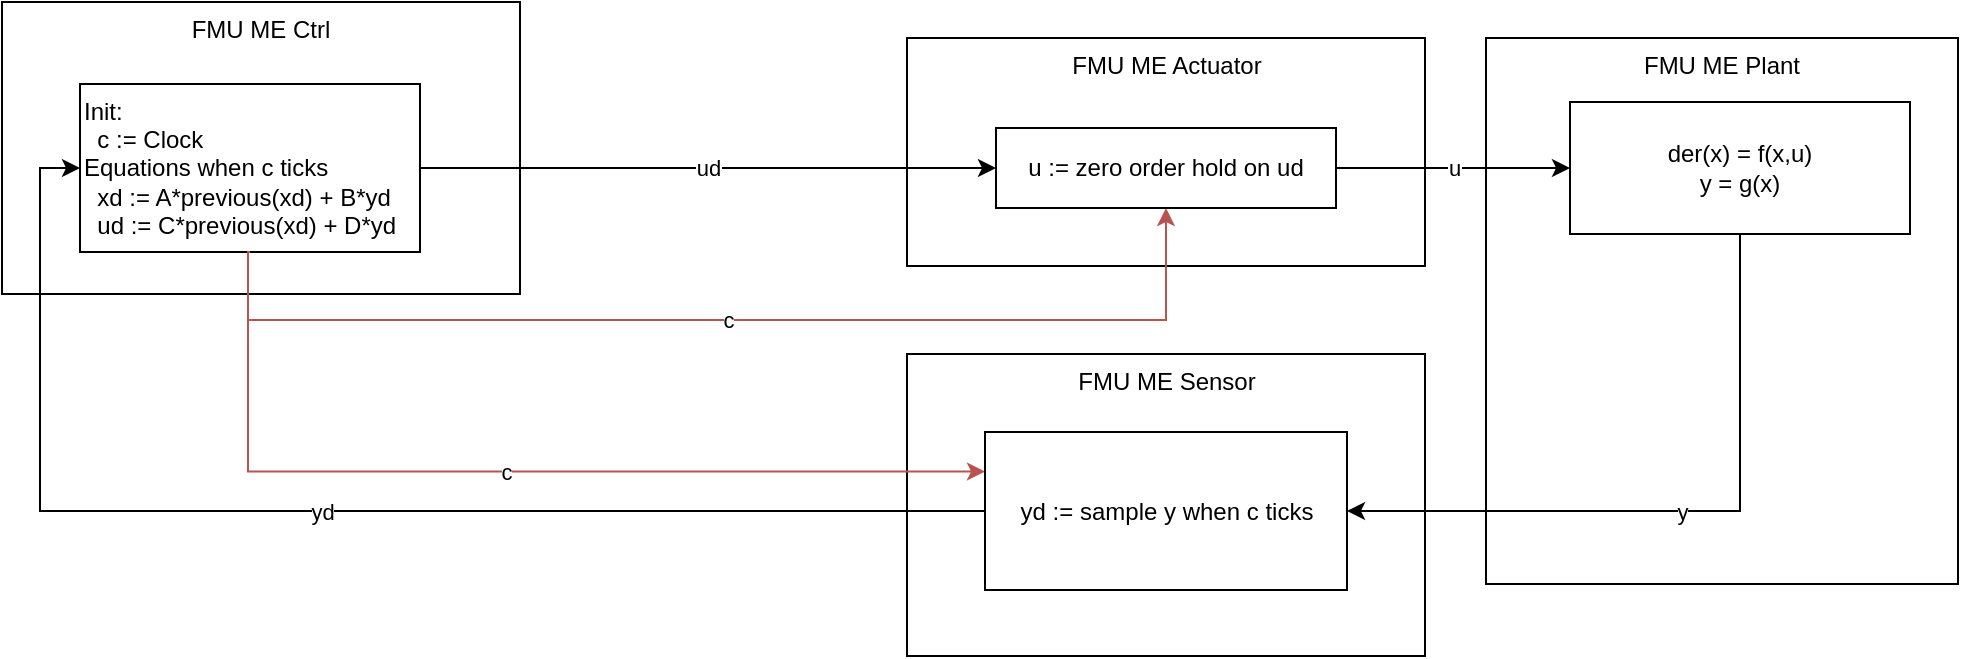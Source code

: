 <mxfile version="13.5.1" type="device"><diagram id="9vtrb0QyrrUdLsQYbJQK" name="fmi20"><mxGraphModel dx="1585" dy="693" grid="0" gridSize="10" guides="1" tooltips="1" connect="1" arrows="1" fold="1" page="0" pageScale="1" pageWidth="850" pageHeight="1100" math="1" shadow="0"><root><mxCell id="0"/><mxCell id="1" parent="0"/><mxCell id="j9GzNNARDHliDOkLJZkI-1" value="FMU ME Actuator" style="rounded=0;whiteSpace=wrap;html=1;verticalAlign=top;fillColor=none;" vertex="1" parent="1"><mxGeometry x="334.5" y="48" width="259" height="114" as="geometry"/></mxCell><mxCell id="j9GzNNARDHliDOkLJZkI-2" value="FMU ME Sensor" style="rounded=0;whiteSpace=wrap;html=1;verticalAlign=top;fillColor=none;" vertex="1" parent="1"><mxGeometry x="334.5" y="206" width="259" height="151" as="geometry"/></mxCell><mxCell id="j9GzNNARDHliDOkLJZkI-3" value="FMU ME Ctrl" style="rounded=0;whiteSpace=wrap;html=1;verticalAlign=top;fillColor=none;" vertex="1" parent="1"><mxGeometry x="-118" y="30" width="259" height="146" as="geometry"/></mxCell><mxCell id="j9GzNNARDHliDOkLJZkI-4" value="ud" style="edgeStyle=orthogonalEdgeStyle;rounded=0;orthogonalLoop=1;jettySize=auto;html=1;" edge="1" parent="1" source="j9GzNNARDHliDOkLJZkI-5" target="j9GzNNARDHliDOkLJZkI-11"><mxGeometry relative="1" as="geometry"/></mxCell><mxCell id="j9GzNNARDHliDOkLJZkI-5" value="&lt;span&gt;Init:&lt;/span&gt;&lt;br&gt;&lt;span&gt;&amp;nbsp; c := Clock&lt;br&gt;&lt;/span&gt;Equations when c ticks&lt;br&gt;&amp;nbsp; xd := A*previous(xd) + B*yd&lt;br&gt;&amp;nbsp; ud := C*previous(xd) + D*yd" style="rounded=0;whiteSpace=wrap;html=1;align=left;" vertex="1" parent="1"><mxGeometry x="-79" y="71" width="170" height="84" as="geometry"/></mxCell><mxCell id="j9GzNNARDHliDOkLJZkI-6" value="yd" style="edgeStyle=orthogonalEdgeStyle;rounded=0;orthogonalLoop=1;jettySize=auto;html=1;entryX=0;entryY=0.5;entryDx=0;entryDy=0;exitX=0;exitY=0.5;exitDx=0;exitDy=0;" edge="1" parent="1" source="j9GzNNARDHliDOkLJZkI-9" target="j9GzNNARDHliDOkLJZkI-5"><mxGeometry relative="1" as="geometry"/></mxCell><mxCell id="j9GzNNARDHliDOkLJZkI-7" value="c" style="edgeStyle=orthogonalEdgeStyle;rounded=0;orthogonalLoop=1;jettySize=auto;html=1;entryX=0;entryY=0.25;entryDx=0;entryDy=0;fillColor=#f8cecc;strokeColor=#b85450;" edge="1" parent="1" source="j9GzNNARDHliDOkLJZkI-5" target="j9GzNNARDHliDOkLJZkI-9"><mxGeometry relative="1" as="geometry"><Array as="points"><mxPoint x="5" y="265"/></Array></mxGeometry></mxCell><mxCell id="j9GzNNARDHliDOkLJZkI-8" value="c" style="edgeStyle=orthogonalEdgeStyle;rounded=0;orthogonalLoop=1;jettySize=auto;html=1;exitX=0.5;exitY=1;exitDx=0;exitDy=0;fillColor=#f8cecc;strokeColor=#b85450;" edge="1" parent="1" source="j9GzNNARDHliDOkLJZkI-5" target="j9GzNNARDHliDOkLJZkI-11"><mxGeometry relative="1" as="geometry"><Array as="points"><mxPoint x="5" y="189"/><mxPoint x="464" y="189"/></Array></mxGeometry></mxCell><mxCell id="j9GzNNARDHliDOkLJZkI-9" value="yd := sample y when c ticks" style="rounded=0;whiteSpace=wrap;html=1;align=center;" vertex="1" parent="1"><mxGeometry x="373.5" y="245" width="181" height="79" as="geometry"/></mxCell><mxCell id="j9GzNNARDHliDOkLJZkI-10" value="u" style="edgeStyle=orthogonalEdgeStyle;rounded=0;orthogonalLoop=1;jettySize=auto;html=1;" edge="1" parent="1" source="j9GzNNARDHliDOkLJZkI-11" target="j9GzNNARDHliDOkLJZkI-13"><mxGeometry relative="1" as="geometry"/></mxCell><mxCell id="j9GzNNARDHliDOkLJZkI-11" value="u := zero order hold on ud" style="rounded=0;whiteSpace=wrap;html=1;" vertex="1" parent="1"><mxGeometry x="379" y="93" width="170" height="40" as="geometry"/></mxCell><mxCell id="j9GzNNARDHliDOkLJZkI-12" value="y" style="edgeStyle=orthogonalEdgeStyle;rounded=0;orthogonalLoop=1;jettySize=auto;html=1;exitX=0.5;exitY=1;exitDx=0;exitDy=0;entryX=1;entryY=0.5;entryDx=0;entryDy=0;" edge="1" parent="1" source="j9GzNNARDHliDOkLJZkI-13" target="j9GzNNARDHliDOkLJZkI-9"><mxGeometry relative="1" as="geometry"/></mxCell><mxCell id="j9GzNNARDHliDOkLJZkI-13" value="der(x) = f(x,u)&lt;br&gt;y = g(x)" style="rounded=0;whiteSpace=wrap;html=1;" vertex="1" parent="1"><mxGeometry x="666" y="80" width="170" height="66" as="geometry"/></mxCell><mxCell id="j9GzNNARDHliDOkLJZkI-14" value="FMU ME Plant" style="rounded=0;whiteSpace=wrap;html=1;verticalAlign=top;fillColor=none;" vertex="1" parent="1"><mxGeometry x="624" y="48" width="236" height="273" as="geometry"/></mxCell></root></mxGraphModel></diagram></mxfile>